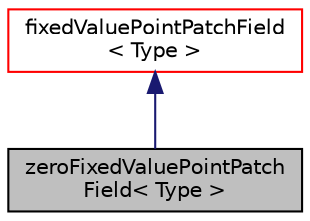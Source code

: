 digraph "zeroFixedValuePointPatchField&lt; Type &gt;"
{
  bgcolor="transparent";
  edge [fontname="Helvetica",fontsize="10",labelfontname="Helvetica",labelfontsize="10"];
  node [fontname="Helvetica",fontsize="10",shape=record];
  Node11 [label="zeroFixedValuePointPatch\lField\< Type \>",height=0.2,width=0.4,color="black", fillcolor="grey75", style="filled", fontcolor="black"];
  Node12 -> Node11 [dir="back",color="midnightblue",fontsize="10",style="solid",fontname="Helvetica"];
  Node12 [label="fixedValuePointPatchField\l\< Type \>",height=0.2,width=0.4,color="red",URL="$a27677.html",tooltip="A FixedValue boundary condition for pointField. "];
}
